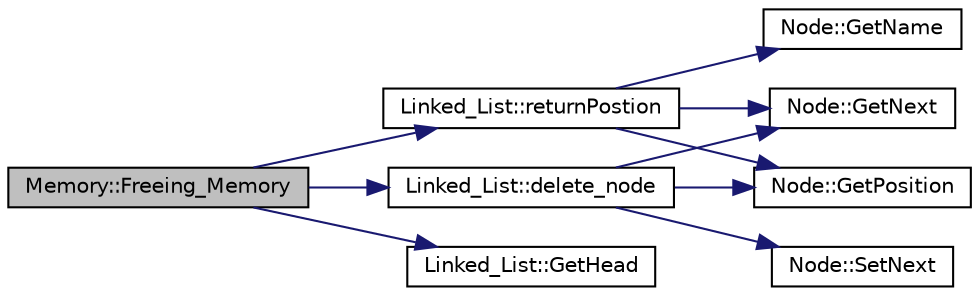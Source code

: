 digraph "Memory::Freeing_Memory"
{
 // LATEX_PDF_SIZE
  edge [fontname="Helvetica",fontsize="10",labelfontname="Helvetica",labelfontsize="10"];
  node [fontname="Helvetica",fontsize="10",shape=record];
  rankdir="LR";
  Node1 [label="Memory::Freeing_Memory",height=0.2,width=0.4,color="black", fillcolor="grey75", style="filled", fontcolor="black",tooltip="Se encarga de liberar un espacio en memoria."];
  Node1 -> Node2 [color="midnightblue",fontsize="10",style="solid"];
  Node2 [label="Linked_List::delete_node",height=0.2,width=0.4,color="black", fillcolor="white", style="filled",URL="$classLinked__List.html#a0754b2e38c07d74d1949f601cc4a6fff",tooltip="Se encarga de eliminar un nodo de la lista en base al nombre de la variable que almacena."];
  Node2 -> Node3 [color="midnightblue",fontsize="10",style="solid"];
  Node3 [label="Node::GetNext",height=0.2,width=0.4,color="black", fillcolor="white", style="filled",URL="$classNode.html#a6f8729374beb27838792dc6ef81124e8",tooltip="Getter para el siguiente nodo."];
  Node2 -> Node4 [color="midnightblue",fontsize="10",style="solid"];
  Node4 [label="Node::GetPosition",height=0.2,width=0.4,color="black", fillcolor="white", style="filled",URL="$classNode.html#a2d31498b483a46807a1d05ec17e5a778",tooltip="Getter de la posision del noto."];
  Node2 -> Node5 [color="midnightblue",fontsize="10",style="solid"];
  Node5 [label="Node::SetNext",height=0.2,width=0.4,color="black", fillcolor="white", style="filled",URL="$classNode.html#ad42b093c5defbc14372468f669e2c102",tooltip="Setter para el siguiente nodo."];
  Node1 -> Node6 [color="midnightblue",fontsize="10",style="solid"];
  Node6 [label="Linked_List::GetHead",height=0.2,width=0.4,color="black", fillcolor="white", style="filled",URL="$classLinked__List.html#afe7d4fb2cb3e8522ef11ab0668d797a0",tooltip="Se encarga de obtener la cabeza de la lista enlazada."];
  Node1 -> Node7 [color="midnightblue",fontsize="10",style="solid"];
  Node7 [label="Linked_List::returnPostion",height=0.2,width=0.4,color="black", fillcolor="white", style="filled",URL="$classLinked__List.html#a61c3cff153e9177629fb7fc4f0a8b902",tooltip="Se encarga de retornar la posicion en la que se encuentra almacenado el nodo con respecto al offset."];
  Node7 -> Node8 [color="midnightblue",fontsize="10",style="solid"];
  Node8 [label="Node::GetName",height=0.2,width=0.4,color="black", fillcolor="white", style="filled",URL="$classNode.html#a3108774b8ea5584a9c746d06f1427aa6",tooltip="Getter para el nombre del nodo."];
  Node7 -> Node3 [color="midnightblue",fontsize="10",style="solid"];
  Node7 -> Node4 [color="midnightblue",fontsize="10",style="solid"];
}
